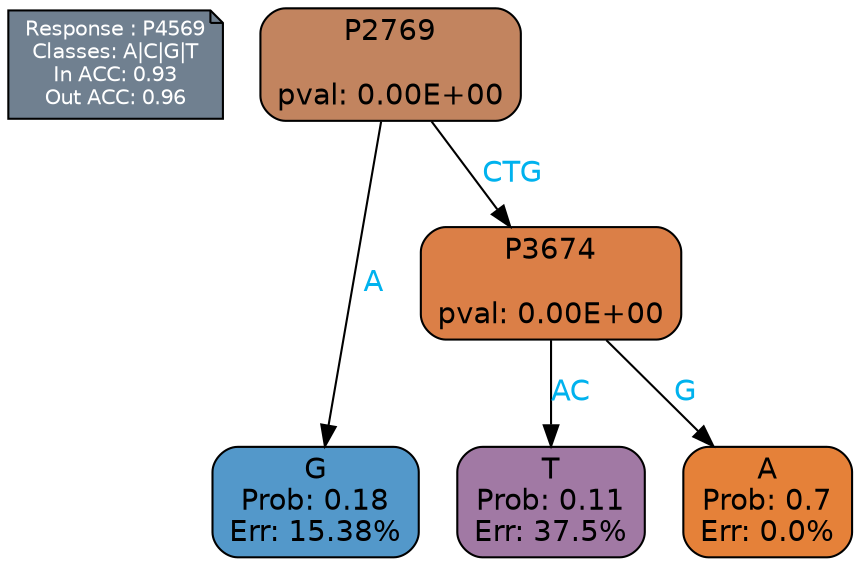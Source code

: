digraph Tree {
node [shape=box, style="filled, rounded", color="black", fontname=helvetica] ;
graph [ranksep=equally, splines=polylines, bgcolor=transparent, dpi=600] ;
edge [fontname=helvetica] ;
LEGEND [label="Response : P4569
Classes: A|C|G|T
In ACC: 0.93
Out ACC: 0.96
",shape=note,align=left,style=filled,fillcolor="slategray",fontcolor="white",fontsize=10];1 [label="P2769

pval: 0.00E+00", fillcolor="#c2845f"] ;
2 [label="G
Prob: 0.18
Err: 15.38%", fillcolor="#5398ca"] ;
3 [label="P3674

pval: 0.00E+00", fillcolor="#db7f47"] ;
4 [label="T
Prob: 0.11
Err: 37.5%", fillcolor="#a179a4"] ;
5 [label="A
Prob: 0.7
Err: 0.0%", fillcolor="#e58139"] ;
1 -> 2 [label="A",fontcolor=deepskyblue2] ;
1 -> 3 [label="CTG",fontcolor=deepskyblue2] ;
3 -> 4 [label="AC",fontcolor=deepskyblue2] ;
3 -> 5 [label="G",fontcolor=deepskyblue2] ;
{rank = same; 2;4;5;}{rank = same; LEGEND;1;}}